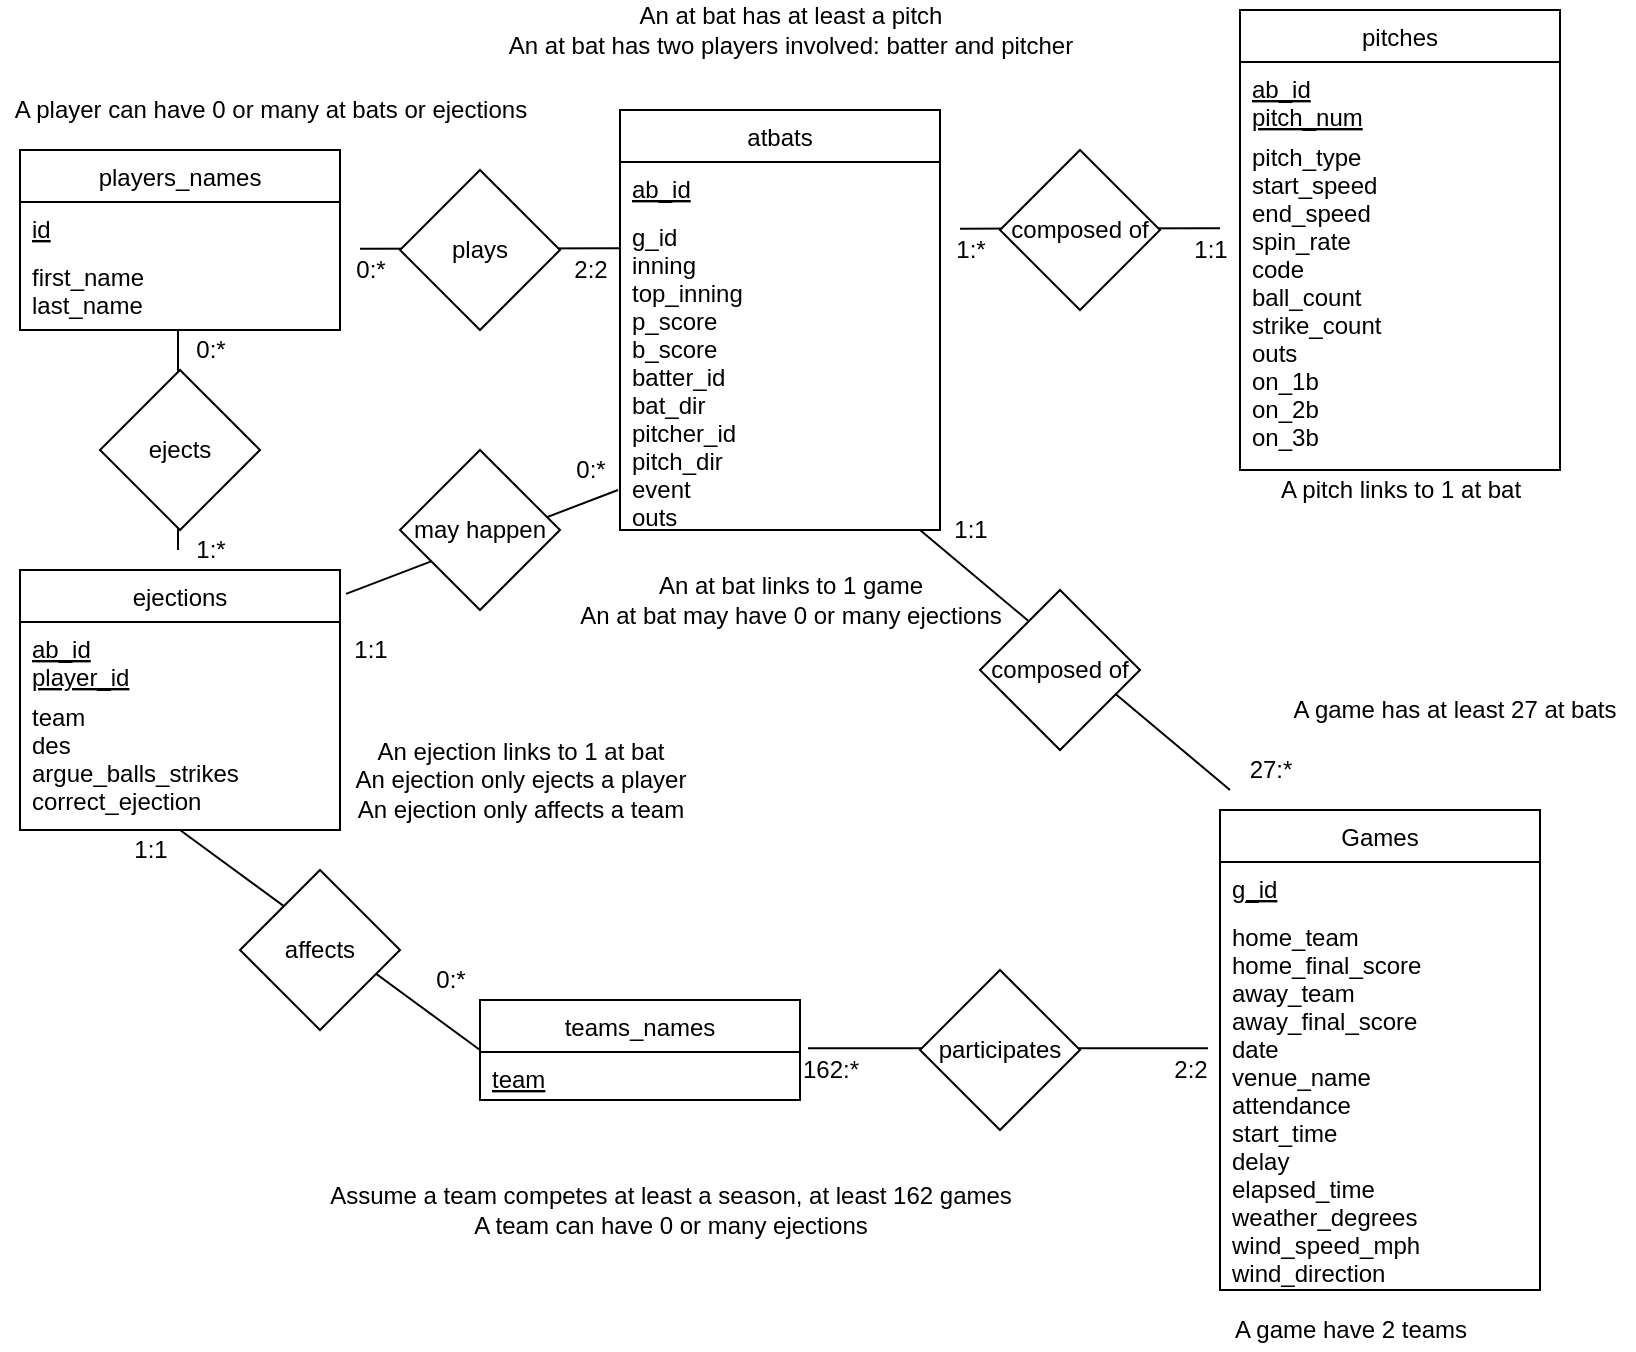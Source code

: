 <mxfile version="14.4.9" type="device"><diagram id="C5RBs43oDa-KdzZeNtuy" name="Page-1"><mxGraphModel dx="1351" dy="783" grid="1" gridSize="10" guides="1" tooltips="1" connect="1" arrows="1" fold="1" page="1" pageScale="1" pageWidth="827" pageHeight="1169" background="#ffffff" math="0" shadow="0"><root><mxCell id="WIyWlLk6GJQsqaUBKTNV-0"/><mxCell id="WIyWlLk6GJQsqaUBKTNV-1" parent="WIyWlLk6GJQsqaUBKTNV-0"/><mxCell id="UXzJ9YpBv-RjABkpbelR-28" value="" style="endArrow=none;html=1;" parent="WIyWlLk6GJQsqaUBKTNV-1" edge="1"><mxGeometry width="50" height="50" relative="1" as="geometry"><mxPoint x="470" y="710" as="sourcePoint"/><mxPoint x="625" y="840" as="targetPoint"/></mxGeometry></mxCell><mxCell id="UXzJ9YpBv-RjABkpbelR-26" value="" style="endArrow=none;html=1;" parent="WIyWlLk6GJQsqaUBKTNV-1" edge="1"><mxGeometry width="50" height="50" relative="1" as="geometry"><mxPoint x="190" y="569.34" as="sourcePoint"/><mxPoint x="320" y="569.17" as="targetPoint"/></mxGeometry></mxCell><mxCell id="UXzJ9YpBv-RjABkpbelR-25" value="" style="endArrow=none;html=1;" parent="WIyWlLk6GJQsqaUBKTNV-1" edge="1"><mxGeometry width="50" height="50" relative="1" as="geometry"><mxPoint x="490" y="559.34" as="sourcePoint"/><mxPoint x="620" y="559.17" as="targetPoint"/></mxGeometry></mxCell><mxCell id="UXzJ9YpBv-RjABkpbelR-24" value="" style="endArrow=none;html=1;" parent="WIyWlLk6GJQsqaUBKTNV-1" edge="1"><mxGeometry width="50" height="50" relative="1" as="geometry"><mxPoint x="414" y="969.17" as="sourcePoint"/><mxPoint x="614" y="969.17" as="targetPoint"/></mxGeometry></mxCell><mxCell id="zkfFHV4jXpPFQw0GAbJ--13" value="Games" style="swimlane;fontStyle=0;align=center;verticalAlign=top;childLayout=stackLayout;horizontal=1;startSize=26;horizontalStack=0;resizeParent=1;resizeLast=0;collapsible=1;marginBottom=0;rounded=0;shadow=0;strokeWidth=1;" parent="WIyWlLk6GJQsqaUBKTNV-1" vertex="1"><mxGeometry x="620" y="850" width="160" height="240" as="geometry"><mxRectangle x="340" y="380" width="170" height="26" as="alternateBounds"/></mxGeometry></mxCell><mxCell id="zkfFHV4jXpPFQw0GAbJ--14" value="g_id" style="text;align=left;verticalAlign=top;spacingLeft=4;spacingRight=4;overflow=hidden;rotatable=0;points=[[0,0.5],[1,0.5]];portConstraint=eastwest;fontStyle=4" parent="zkfFHV4jXpPFQw0GAbJ--13" vertex="1"><mxGeometry y="26" width="160" height="24" as="geometry"/></mxCell><mxCell id="UXzJ9YpBv-RjABkpbelR-0" value="home_team&#10;home_final_score&#10;away_team&#10;away_final_score&#10;date&#10;venue_name&#10;attendance&#10;start_time&#10;delay&#10;elapsed_time&#10;weather_degrees&#10;wind_speed_mph&#10;wind_direction" style="text;align=left;verticalAlign=top;spacingLeft=4;spacingRight=4;overflow=hidden;rotatable=0;points=[[0,0.5],[1,0.5]];portConstraint=eastwest;fontStyle=0" parent="zkfFHV4jXpPFQw0GAbJ--13" vertex="1"><mxGeometry y="50" width="160" height="190" as="geometry"/></mxCell><mxCell id="UXzJ9YpBv-RjABkpbelR-1" value="atbats" style="swimlane;fontStyle=0;align=center;verticalAlign=top;childLayout=stackLayout;horizontal=1;startSize=26;horizontalStack=0;resizeParent=1;resizeLast=0;collapsible=1;marginBottom=0;rounded=0;shadow=0;strokeWidth=1;" parent="WIyWlLk6GJQsqaUBKTNV-1" vertex="1"><mxGeometry x="320" y="500" width="160" height="210" as="geometry"><mxRectangle x="340" y="380" width="170" height="26" as="alternateBounds"/></mxGeometry></mxCell><mxCell id="UXzJ9YpBv-RjABkpbelR-2" value="ab_id" style="text;align=left;verticalAlign=top;spacingLeft=4;spacingRight=4;overflow=hidden;rotatable=0;points=[[0,0.5],[1,0.5]];portConstraint=eastwest;fontStyle=4" parent="UXzJ9YpBv-RjABkpbelR-1" vertex="1"><mxGeometry y="26" width="160" height="24" as="geometry"/></mxCell><mxCell id="UXzJ9YpBv-RjABkpbelR-3" value="g_id&#10;inning&#10;top_inning&#10;p_score&#10;b_score&#10;batter_id&#10;bat_dir&#10;pitcher_id&#10;pitch_dir&#10;event&#10;outs" style="text;align=left;verticalAlign=top;spacingLeft=4;spacingRight=4;overflow=hidden;rotatable=0;points=[[0,0.5],[1,0.5]];portConstraint=eastwest;fontStyle=0" parent="UXzJ9YpBv-RjABkpbelR-1" vertex="1"><mxGeometry y="50" width="160" height="160" as="geometry"/></mxCell><mxCell id="UXzJ9YpBv-RjABkpbelR-7" value="players_names" style="swimlane;fontStyle=0;align=center;verticalAlign=top;childLayout=stackLayout;horizontal=1;startSize=26;horizontalStack=0;resizeParent=1;resizeLast=0;collapsible=1;marginBottom=0;rounded=0;shadow=0;strokeWidth=1;" parent="WIyWlLk6GJQsqaUBKTNV-1" vertex="1"><mxGeometry x="20" y="520" width="160" height="90" as="geometry"><mxRectangle x="340" y="380" width="170" height="26" as="alternateBounds"/></mxGeometry></mxCell><mxCell id="UXzJ9YpBv-RjABkpbelR-8" value="id" style="text;align=left;verticalAlign=top;spacingLeft=4;spacingRight=4;overflow=hidden;rotatable=0;points=[[0,0.5],[1,0.5]];portConstraint=eastwest;fontStyle=4" parent="UXzJ9YpBv-RjABkpbelR-7" vertex="1"><mxGeometry y="26" width="160" height="24" as="geometry"/></mxCell><mxCell id="UXzJ9YpBv-RjABkpbelR-9" value="first_name&#10;last_name" style="text;align=left;verticalAlign=top;spacingLeft=4;spacingRight=4;overflow=hidden;rotatable=0;points=[[0,0.5],[1,0.5]];portConstraint=eastwest;fontStyle=0" parent="UXzJ9YpBv-RjABkpbelR-7" vertex="1"><mxGeometry y="50" width="160" height="40" as="geometry"/></mxCell><mxCell id="UXzJ9YpBv-RjABkpbelR-10" value="pitches" style="swimlane;fontStyle=0;align=center;verticalAlign=top;childLayout=stackLayout;horizontal=1;startSize=26;horizontalStack=0;resizeParent=1;resizeLast=0;collapsible=1;marginBottom=0;rounded=0;shadow=0;strokeWidth=1;perimeterSpacing=0;" parent="WIyWlLk6GJQsqaUBKTNV-1" vertex="1"><mxGeometry x="630" y="450" width="160" height="230" as="geometry"><mxRectangle x="340" y="380" width="170" height="26" as="alternateBounds"/></mxGeometry></mxCell><mxCell id="UXzJ9YpBv-RjABkpbelR-11" value="ab_id&#10;pitch_num" style="text;align=left;verticalAlign=top;spacingLeft=4;spacingRight=4;overflow=hidden;rotatable=0;points=[[0,0.5],[1,0.5]];portConstraint=eastwest;fontStyle=4" parent="UXzJ9YpBv-RjABkpbelR-10" vertex="1"><mxGeometry y="26" width="160" height="34" as="geometry"/></mxCell><mxCell id="UXzJ9YpBv-RjABkpbelR-12" value="pitch_type&#10;start_speed&#10;end_speed&#10;spin_rate&#10;code&#10;ball_count&#10;strike_count&#10;outs&#10;on_1b&#10;on_2b&#10;on_3b" style="text;align=left;verticalAlign=top;spacingLeft=4;spacingRight=4;overflow=hidden;rotatable=0;points=[[0,0.5],[1,0.5]];portConstraint=eastwest;fontStyle=0" parent="UXzJ9YpBv-RjABkpbelR-10" vertex="1"><mxGeometry y="60" width="160" height="170" as="geometry"/></mxCell><mxCell id="UXzJ9YpBv-RjABkpbelR-16" value="teams_names" style="swimlane;fontStyle=0;align=center;verticalAlign=top;childLayout=stackLayout;horizontal=1;startSize=26;horizontalStack=0;resizeParent=1;resizeLast=0;collapsible=1;marginBottom=0;rounded=0;shadow=0;strokeWidth=1;" parent="WIyWlLk6GJQsqaUBKTNV-1" vertex="1"><mxGeometry x="250" y="945" width="160" height="50" as="geometry"><mxRectangle x="340" y="380" width="170" height="26" as="alternateBounds"/></mxGeometry></mxCell><mxCell id="UXzJ9YpBv-RjABkpbelR-17" value="team" style="text;align=left;verticalAlign=top;spacingLeft=4;spacingRight=4;overflow=hidden;rotatable=0;points=[[0,0.5],[1,0.5]];portConstraint=eastwest;fontStyle=4" parent="UXzJ9YpBv-RjABkpbelR-16" vertex="1"><mxGeometry y="26" width="160" height="24" as="geometry"/></mxCell><mxCell id="UXzJ9YpBv-RjABkpbelR-19" value="participates" style="rhombus;whiteSpace=wrap;html=1;" parent="WIyWlLk6GJQsqaUBKTNV-1" vertex="1"><mxGeometry x="470" y="930" width="80" height="80" as="geometry"/></mxCell><mxCell id="UXzJ9YpBv-RjABkpbelR-20" value="composed of" style="rhombus;whiteSpace=wrap;html=1;" parent="WIyWlLk6GJQsqaUBKTNV-1" vertex="1"><mxGeometry x="500" y="740" width="80" height="80" as="geometry"/></mxCell><mxCell id="UXzJ9YpBv-RjABkpbelR-21" value="plays" style="rhombus;whiteSpace=wrap;html=1;" parent="WIyWlLk6GJQsqaUBKTNV-1" vertex="1"><mxGeometry x="210" y="530" width="80" height="80" as="geometry"/></mxCell><mxCell id="UXzJ9YpBv-RjABkpbelR-22" value="composed of" style="rhombus;whiteSpace=wrap;html=1;" parent="WIyWlLk6GJQsqaUBKTNV-1" vertex="1"><mxGeometry x="510" y="520" width="80" height="80" as="geometry"/></mxCell><mxCell id="UXzJ9YpBv-RjABkpbelR-27" value="" style="endArrow=none;html=1;entryX=1.019;entryY=0.092;entryDx=0;entryDy=0;entryPerimeter=0;" parent="WIyWlLk6GJQsqaUBKTNV-1" edge="1" target="-KXsgCSfySz-cXrhiCse-0"><mxGeometry width="50" height="50" relative="1" as="geometry"><mxPoint x="319.0" y="690.0" as="sourcePoint"/><mxPoint x="319.0" y="799.83" as="targetPoint"/></mxGeometry></mxCell><mxCell id="UXzJ9YpBv-RjABkpbelR-23" value="may happen" style="rhombus;whiteSpace=wrap;html=1;" parent="WIyWlLk6GJQsqaUBKTNV-1" vertex="1"><mxGeometry x="210" y="670" width="80" height="80" as="geometry"/></mxCell><mxCell id="UXzJ9YpBv-RjABkpbelR-29" value="162:*" style="text;html=1;align=center;verticalAlign=middle;resizable=0;points=[];autosize=1;" parent="WIyWlLk6GJQsqaUBKTNV-1" vertex="1"><mxGeometry x="405" y="970" width="40" height="20" as="geometry"/></mxCell><mxCell id="UXzJ9YpBv-RjABkpbelR-30" value="2:2" style="text;html=1;align=center;verticalAlign=middle;resizable=0;points=[];autosize=1;" parent="WIyWlLk6GJQsqaUBKTNV-1" vertex="1"><mxGeometry x="590" y="970" width="30" height="20" as="geometry"/></mxCell><mxCell id="UXzJ9YpBv-RjABkpbelR-31" value="27:*" style="text;html=1;align=center;verticalAlign=middle;resizable=0;points=[];autosize=1;" parent="WIyWlLk6GJQsqaUBKTNV-1" vertex="1"><mxGeometry x="625" y="820" width="40" height="20" as="geometry"/></mxCell><mxCell id="UXzJ9YpBv-RjABkpbelR-32" value="1:1" style="text;html=1;align=center;verticalAlign=middle;resizable=0;points=[];autosize=1;" parent="WIyWlLk6GJQsqaUBKTNV-1" vertex="1"><mxGeometry x="480" y="700" width="30" height="20" as="geometry"/></mxCell><mxCell id="UXzJ9YpBv-RjABkpbelR-33" value="0:*" style="text;html=1;align=center;verticalAlign=middle;resizable=0;points=[];autosize=1;" parent="WIyWlLk6GJQsqaUBKTNV-1" vertex="1"><mxGeometry x="180" y="570" width="30" height="20" as="geometry"/></mxCell><mxCell id="UXzJ9YpBv-RjABkpbelR-34" value="2:2" style="text;html=1;align=center;verticalAlign=middle;resizable=0;points=[];autosize=1;" parent="WIyWlLk6GJQsqaUBKTNV-1" vertex="1"><mxGeometry x="290" y="570" width="30" height="20" as="geometry"/></mxCell><mxCell id="UXzJ9YpBv-RjABkpbelR-35" value="1:*" style="text;html=1;align=center;verticalAlign=middle;resizable=0;points=[];autosize=1;" parent="WIyWlLk6GJQsqaUBKTNV-1" vertex="1"><mxGeometry x="480" y="560" width="30" height="20" as="geometry"/></mxCell><mxCell id="UXzJ9YpBv-RjABkpbelR-36" value="1:1" style="text;html=1;align=center;verticalAlign=middle;resizable=0;points=[];autosize=1;" parent="WIyWlLk6GJQsqaUBKTNV-1" vertex="1"><mxGeometry x="600" y="560" width="30" height="20" as="geometry"/></mxCell><mxCell id="UXzJ9YpBv-RjABkpbelR-37" value="1:1" style="text;html=1;align=center;verticalAlign=middle;resizable=0;points=[];autosize=1;" parent="WIyWlLk6GJQsqaUBKTNV-1" vertex="1"><mxGeometry x="180" y="760" width="30" height="20" as="geometry"/></mxCell><mxCell id="UXzJ9YpBv-RjABkpbelR-38" value="0:*" style="text;html=1;align=center;verticalAlign=middle;resizable=0;points=[];autosize=1;" parent="WIyWlLk6GJQsqaUBKTNV-1" vertex="1"><mxGeometry x="290" y="670" width="30" height="20" as="geometry"/></mxCell><mxCell id="-KXsgCSfySz-cXrhiCse-0" value="ejections" style="swimlane;fontStyle=0;align=center;verticalAlign=top;childLayout=stackLayout;horizontal=1;startSize=26;horizontalStack=0;resizeParent=1;resizeLast=0;collapsible=1;marginBottom=0;rounded=0;shadow=0;strokeWidth=1;" vertex="1" parent="WIyWlLk6GJQsqaUBKTNV-1"><mxGeometry x="20" y="730" width="160" height="130" as="geometry"><mxRectangle x="340" y="380" width="170" height="26" as="alternateBounds"/></mxGeometry></mxCell><mxCell id="-KXsgCSfySz-cXrhiCse-1" value="ab_id&#10;player_id" style="text;align=left;verticalAlign=top;spacingLeft=4;spacingRight=4;overflow=hidden;rotatable=0;points=[[0,0.5],[1,0.5]];portConstraint=eastwest;fontStyle=4" vertex="1" parent="-KXsgCSfySz-cXrhiCse-0"><mxGeometry y="26" width="160" height="34" as="geometry"/></mxCell><mxCell id="-KXsgCSfySz-cXrhiCse-2" value="team&#10;des&#10;argue_balls_strikes&#10;correct_ejection" style="text;align=left;verticalAlign=top;spacingLeft=4;spacingRight=4;overflow=hidden;rotatable=0;points=[[0,0.5],[1,0.5]];portConstraint=eastwest;fontStyle=0" vertex="1" parent="-KXsgCSfySz-cXrhiCse-0"><mxGeometry y="60" width="160" height="60" as="geometry"/></mxCell><mxCell id="-KXsgCSfySz-cXrhiCse-6" value="" style="endArrow=none;html=1;entryX=0.5;entryY=1;entryDx=0;entryDy=0;" edge="1" parent="WIyWlLk6GJQsqaUBKTNV-1" target="-KXsgCSfySz-cXrhiCse-0"><mxGeometry width="50" height="50" relative="1" as="geometry"><mxPoint x="250" y="970.0" as="sourcePoint"/><mxPoint x="114.04" y="1021.96" as="targetPoint"/></mxGeometry></mxCell><mxCell id="-KXsgCSfySz-cXrhiCse-5" value="affects" style="rhombus;whiteSpace=wrap;html=1;" vertex="1" parent="WIyWlLk6GJQsqaUBKTNV-1"><mxGeometry x="130" y="880" width="80" height="80" as="geometry"/></mxCell><mxCell id="-KXsgCSfySz-cXrhiCse-7" value="1:1" style="text;html=1;align=center;verticalAlign=middle;resizable=0;points=[];autosize=1;" vertex="1" parent="WIyWlLk6GJQsqaUBKTNV-1"><mxGeometry x="70" y="860" width="30" height="20" as="geometry"/></mxCell><mxCell id="-KXsgCSfySz-cXrhiCse-8" value="0:*" style="text;html=1;align=center;verticalAlign=middle;resizable=0;points=[];autosize=1;" vertex="1" parent="WIyWlLk6GJQsqaUBKTNV-1"><mxGeometry x="220" y="925" width="30" height="20" as="geometry"/></mxCell><mxCell id="-KXsgCSfySz-cXrhiCse-10" value="" style="endArrow=none;html=1;entryX=0.5;entryY=1;entryDx=0;entryDy=0;" edge="1" parent="WIyWlLk6GJQsqaUBKTNV-1"><mxGeometry width="50" height="50" relative="1" as="geometry"><mxPoint x="99" y="720" as="sourcePoint"/><mxPoint x="99" y="610" as="targetPoint"/></mxGeometry></mxCell><mxCell id="-KXsgCSfySz-cXrhiCse-9" value="ejects" style="rhombus;whiteSpace=wrap;html=1;" vertex="1" parent="WIyWlLk6GJQsqaUBKTNV-1"><mxGeometry x="60" y="630" width="80" height="80" as="geometry"/></mxCell><mxCell id="-KXsgCSfySz-cXrhiCse-11" value="0:*" style="text;html=1;align=center;verticalAlign=middle;resizable=0;points=[];autosize=1;" vertex="1" parent="WIyWlLk6GJQsqaUBKTNV-1"><mxGeometry x="100" y="610" width="30" height="20" as="geometry"/></mxCell><mxCell id="-KXsgCSfySz-cXrhiCse-12" value="1:*" style="text;html=1;align=center;verticalAlign=middle;resizable=0;points=[];autosize=1;" vertex="1" parent="WIyWlLk6GJQsqaUBKTNV-1"><mxGeometry x="100" y="710" width="30" height="20" as="geometry"/></mxCell><mxCell id="-KXsgCSfySz-cXrhiCse-13" value="A game have 2 teams" style="text;html=1;align=center;verticalAlign=middle;resizable=0;points=[];autosize=1;" vertex="1" parent="WIyWlLk6GJQsqaUBKTNV-1"><mxGeometry x="620" y="1100" width="130" height="20" as="geometry"/></mxCell><mxCell id="-KXsgCSfySz-cXrhiCse-14" value="Assume a team competes at least a season, at least 162 games&lt;br&gt;A team can have 0 or many ejections" style="text;html=1;align=center;verticalAlign=middle;resizable=0;points=[];autosize=1;" vertex="1" parent="WIyWlLk6GJQsqaUBKTNV-1"><mxGeometry x="165" y="1035" width="360" height="30" as="geometry"/></mxCell><mxCell id="-KXsgCSfySz-cXrhiCse-15" value="A game has at least 27 at bats" style="text;html=1;align=center;verticalAlign=middle;resizable=0;points=[];autosize=1;" vertex="1" parent="WIyWlLk6GJQsqaUBKTNV-1"><mxGeometry x="647" y="790" width="180" height="20" as="geometry"/></mxCell><mxCell id="-KXsgCSfySz-cXrhiCse-17" value="A pitch links to 1 at bat" style="text;html=1;align=center;verticalAlign=middle;resizable=0;points=[];autosize=1;" vertex="1" parent="WIyWlLk6GJQsqaUBKTNV-1"><mxGeometry x="640" y="680" width="140" height="20" as="geometry"/></mxCell><mxCell id="-KXsgCSfySz-cXrhiCse-19" value="An at bat has at least a pitch&lt;br&gt;An at bat has two players involved: batter and pitcher" style="text;html=1;align=center;verticalAlign=middle;resizable=0;points=[];autosize=1;" vertex="1" parent="WIyWlLk6GJQsqaUBKTNV-1"><mxGeometry x="255" y="445" width="300" height="30" as="geometry"/></mxCell><mxCell id="-KXsgCSfySz-cXrhiCse-20" value="An at bat links to 1 game&lt;br&gt;An at bat may have 0 or many ejections" style="text;html=1;align=center;verticalAlign=middle;resizable=0;points=[];autosize=1;" vertex="1" parent="WIyWlLk6GJQsqaUBKTNV-1"><mxGeometry x="290" y="730" width="230" height="30" as="geometry"/></mxCell><mxCell id="-KXsgCSfySz-cXrhiCse-21" value="A player can have 0 or many at bats or ejections" style="text;html=1;align=center;verticalAlign=middle;resizable=0;points=[];autosize=1;" vertex="1" parent="WIyWlLk6GJQsqaUBKTNV-1"><mxGeometry x="10" y="490" width="270" height="20" as="geometry"/></mxCell><mxCell id="-KXsgCSfySz-cXrhiCse-22" value="An ejection links to 1 at bat&lt;br&gt;An ejection only ejects a player&lt;br&gt;An ejection only affects a team" style="text;html=1;align=center;verticalAlign=middle;resizable=0;points=[];autosize=1;" vertex="1" parent="WIyWlLk6GJQsqaUBKTNV-1"><mxGeometry x="180" y="810" width="180" height="50" as="geometry"/></mxCell></root></mxGraphModel></diagram></mxfile>